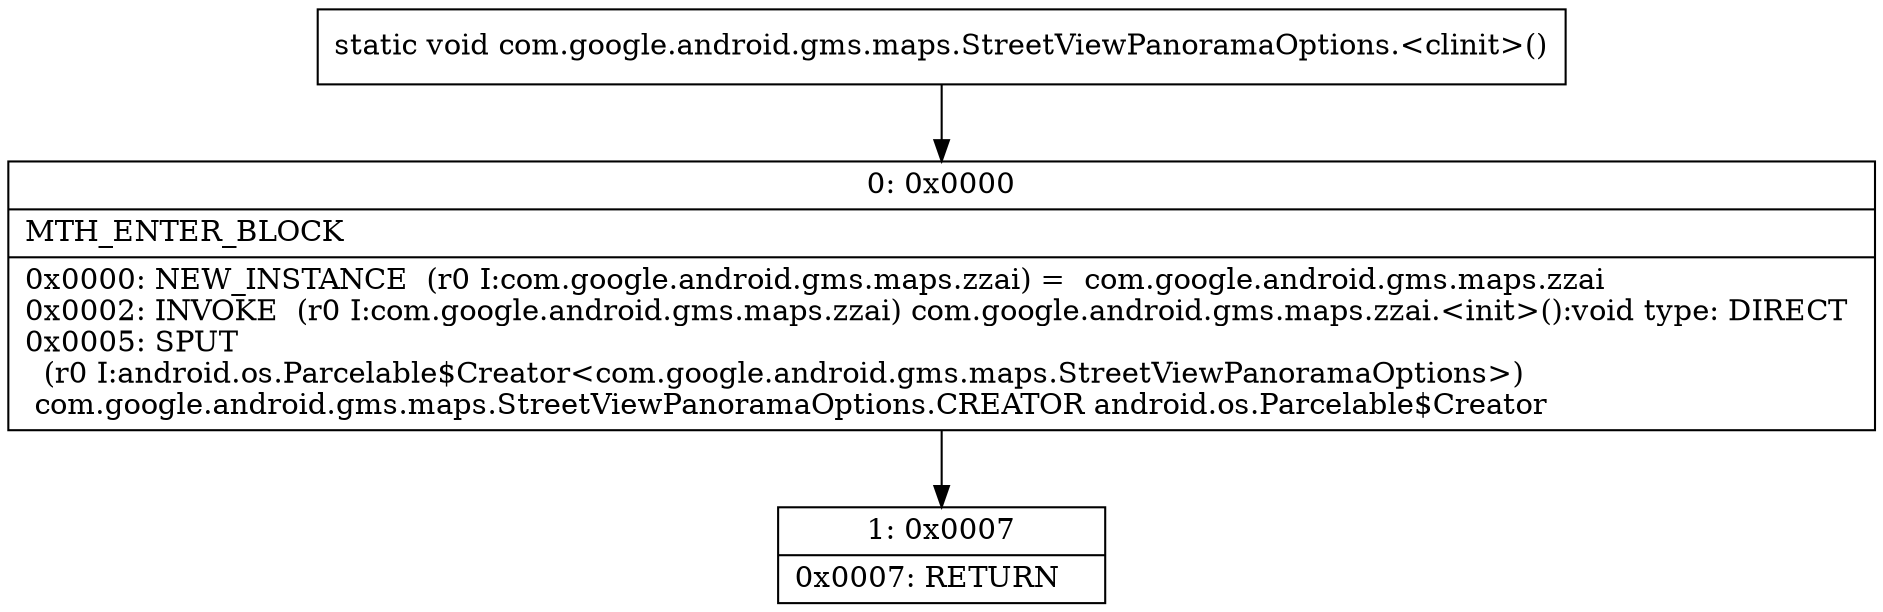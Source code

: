digraph "CFG forcom.google.android.gms.maps.StreetViewPanoramaOptions.\<clinit\>()V" {
Node_0 [shape=record,label="{0\:\ 0x0000|MTH_ENTER_BLOCK\l|0x0000: NEW_INSTANCE  (r0 I:com.google.android.gms.maps.zzai) =  com.google.android.gms.maps.zzai \l0x0002: INVOKE  (r0 I:com.google.android.gms.maps.zzai) com.google.android.gms.maps.zzai.\<init\>():void type: DIRECT \l0x0005: SPUT  \l  (r0 I:android.os.Parcelable$Creator\<com.google.android.gms.maps.StreetViewPanoramaOptions\>)\l com.google.android.gms.maps.StreetViewPanoramaOptions.CREATOR android.os.Parcelable$Creator \l}"];
Node_1 [shape=record,label="{1\:\ 0x0007|0x0007: RETURN   \l}"];
MethodNode[shape=record,label="{static void com.google.android.gms.maps.StreetViewPanoramaOptions.\<clinit\>() }"];
MethodNode -> Node_0;
Node_0 -> Node_1;
}

